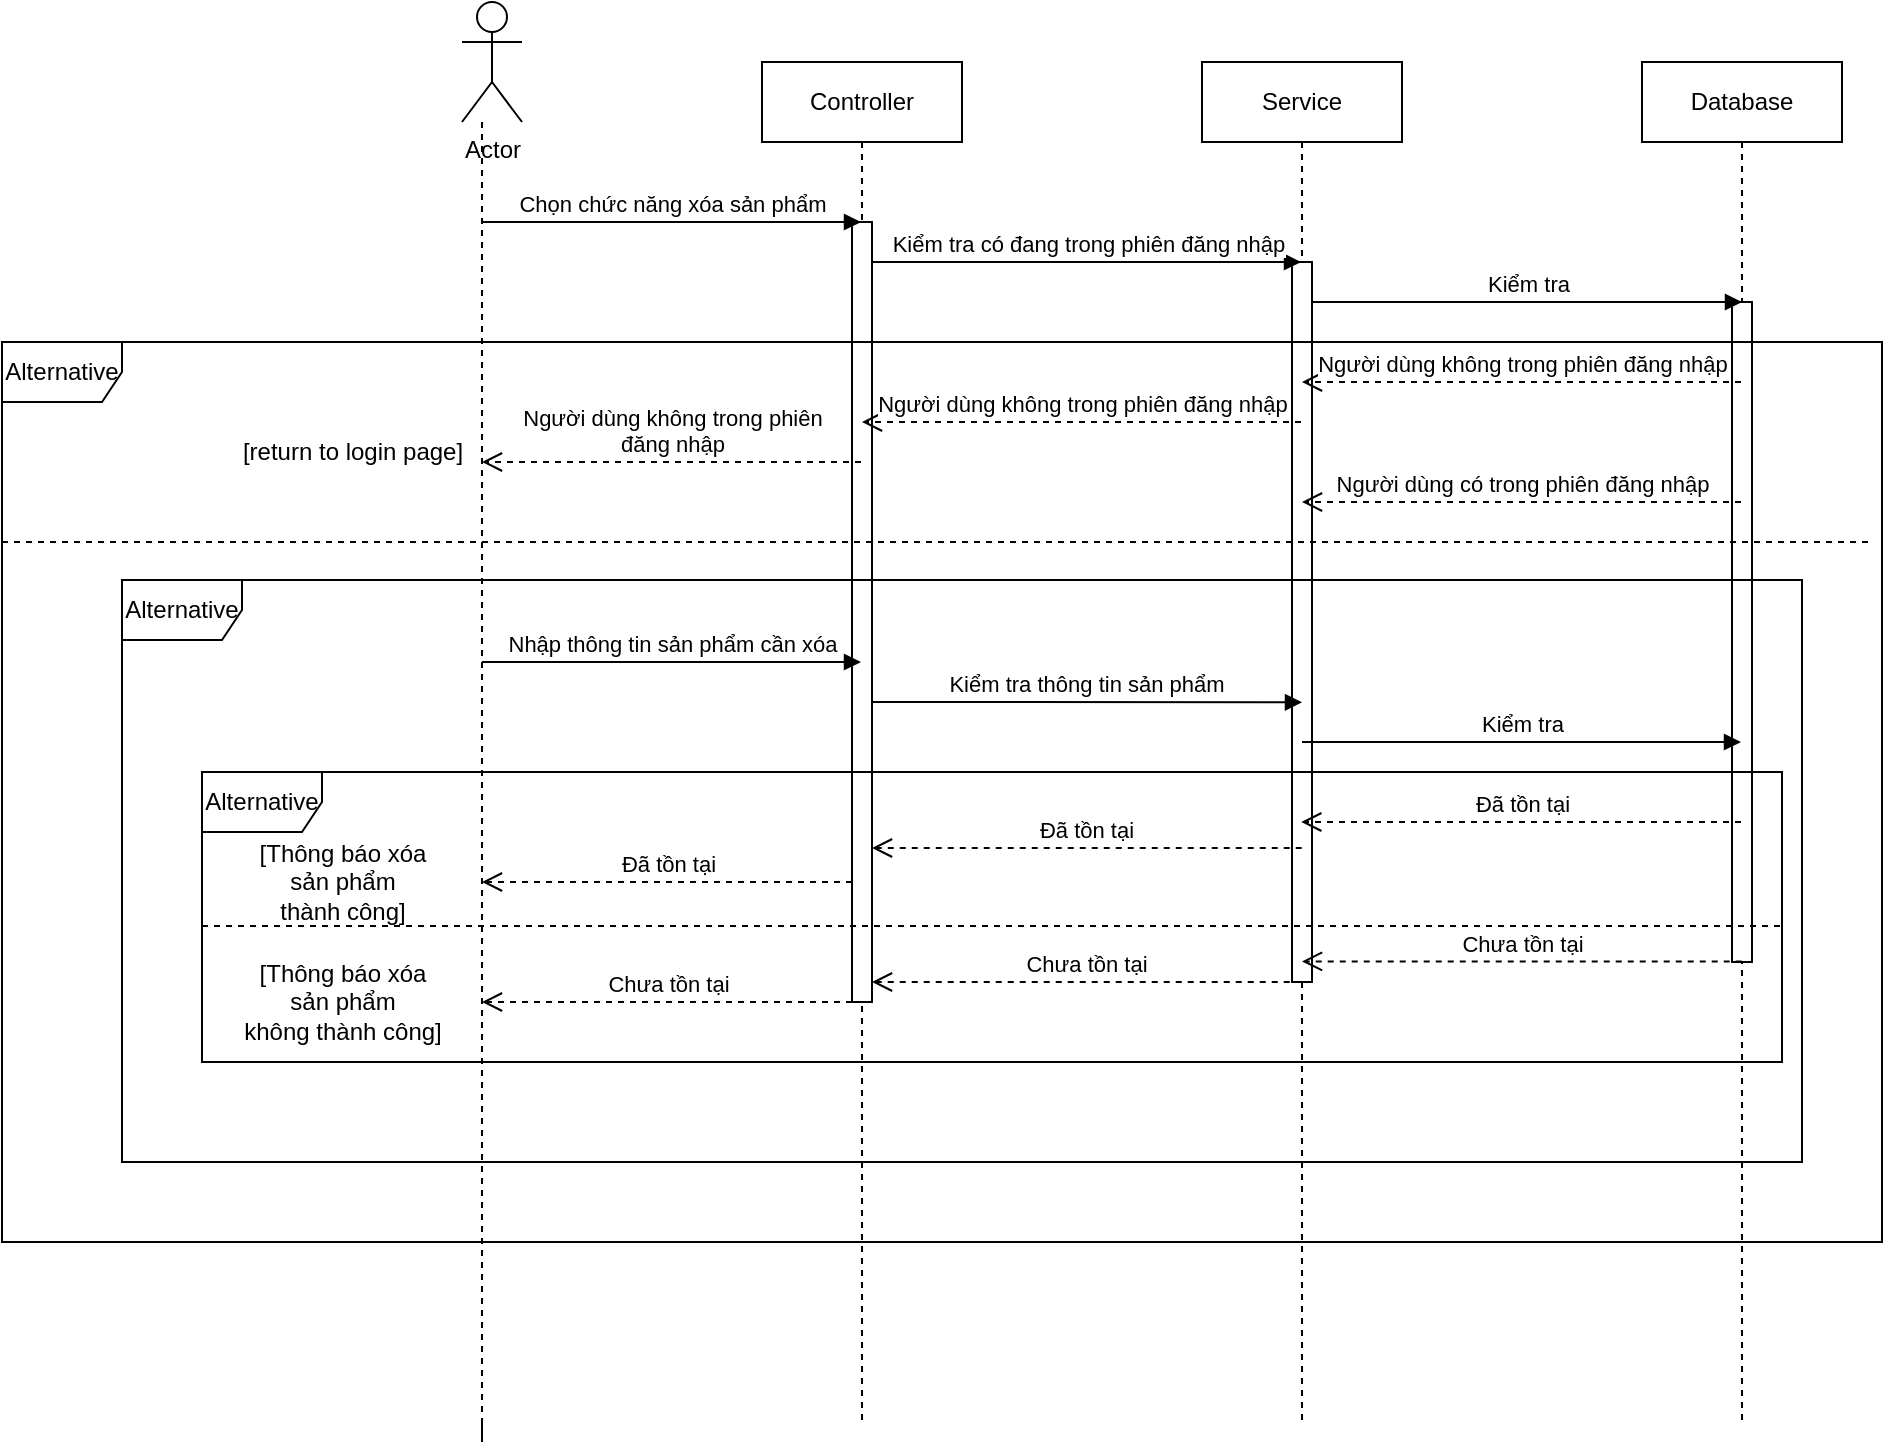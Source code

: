 <mxfile version="26.2.2">
  <diagram name="Page-1" id="YiwFnHWmtxW3xCN2ewLq">
    <mxGraphModel dx="2233" dy="693" grid="1" gridSize="10" guides="1" tooltips="1" connect="1" arrows="1" fold="1" page="1" pageScale="1" pageWidth="850" pageHeight="1100" math="0" shadow="0">
      <root>
        <mxCell id="0" />
        <mxCell id="1" parent="0" />
        <mxCell id="I2HXU6iMl_4BMtKYoxBh-1" value="Controller" style="shape=umlLifeline;perimeter=lifelinePerimeter;whiteSpace=wrap;html=1;container=1;dropTarget=0;collapsible=0;recursiveResize=0;outlineConnect=0;portConstraint=eastwest;newEdgeStyle={&quot;curved&quot;:0,&quot;rounded&quot;:0};" parent="1" vertex="1">
          <mxGeometry x="-150" y="190" width="100" height="680" as="geometry" />
        </mxCell>
        <mxCell id="I2HXU6iMl_4BMtKYoxBh-2" value="" style="html=1;points=[[0,0,0,0,5],[0,1,0,0,-5],[1,0,0,0,5],[1,1,0,0,-5]];perimeter=orthogonalPerimeter;outlineConnect=0;targetShapes=umlLifeline;portConstraint=eastwest;newEdgeStyle={&quot;curved&quot;:0,&quot;rounded&quot;:0};" parent="I2HXU6iMl_4BMtKYoxBh-1" vertex="1">
          <mxGeometry x="45" y="80" width="10" height="390" as="geometry" />
        </mxCell>
        <mxCell id="I2HXU6iMl_4BMtKYoxBh-3" style="edgeStyle=orthogonalEdgeStyle;rounded=0;orthogonalLoop=1;jettySize=auto;html=1;dashed=1;endArrow=none;startFill=0;" parent="1" source="I2HXU6iMl_4BMtKYoxBh-4" edge="1">
          <mxGeometry relative="1" as="geometry">
            <mxPoint x="-290" y="870" as="targetPoint" />
            <Array as="points">
              <mxPoint x="-290" y="880" />
              <mxPoint x="-290" y="880" />
            </Array>
          </mxGeometry>
        </mxCell>
        <mxCell id="I2HXU6iMl_4BMtKYoxBh-4" value="Actor" style="shape=umlActor;verticalLabelPosition=bottom;verticalAlign=top;html=1;" parent="1" vertex="1">
          <mxGeometry x="-300" y="160" width="30" height="60" as="geometry" />
        </mxCell>
        <mxCell id="I2HXU6iMl_4BMtKYoxBh-5" value="Service" style="shape=umlLifeline;perimeter=lifelinePerimeter;whiteSpace=wrap;html=1;container=1;dropTarget=0;collapsible=0;recursiveResize=0;outlineConnect=0;portConstraint=eastwest;newEdgeStyle={&quot;curved&quot;:0,&quot;rounded&quot;:0};" parent="1" vertex="1">
          <mxGeometry x="70" y="190" width="100" height="680" as="geometry" />
        </mxCell>
        <mxCell id="I2HXU6iMl_4BMtKYoxBh-6" value="" style="html=1;points=[[0,0,0,0,5],[0,1,0,0,-5],[1,0,0,0,5],[1,1,0,0,-5]];perimeter=orthogonalPerimeter;outlineConnect=0;targetShapes=umlLifeline;portConstraint=eastwest;newEdgeStyle={&quot;curved&quot;:0,&quot;rounded&quot;:0};" parent="I2HXU6iMl_4BMtKYoxBh-5" vertex="1">
          <mxGeometry x="45" y="100" width="10" height="360" as="geometry" />
        </mxCell>
        <mxCell id="I2HXU6iMl_4BMtKYoxBh-7" value="Database" style="shape=umlLifeline;perimeter=lifelinePerimeter;whiteSpace=wrap;html=1;container=1;dropTarget=0;collapsible=0;recursiveResize=0;outlineConnect=0;portConstraint=eastwest;newEdgeStyle={&quot;curved&quot;:0,&quot;rounded&quot;:0};" parent="1" vertex="1">
          <mxGeometry x="290" y="190" width="100" height="680" as="geometry" />
        </mxCell>
        <mxCell id="I2HXU6iMl_4BMtKYoxBh-8" value="" style="html=1;points=[[0,0,0,0,5],[0,1,0,0,-5],[1,0,0,0,5],[1,1,0,0,-5]];perimeter=orthogonalPerimeter;outlineConnect=0;targetShapes=umlLifeline;portConstraint=eastwest;newEdgeStyle={&quot;curved&quot;:0,&quot;rounded&quot;:0};" parent="I2HXU6iMl_4BMtKYoxBh-7" vertex="1">
          <mxGeometry x="45" y="120" width="10" height="330" as="geometry" />
        </mxCell>
        <mxCell id="I2HXU6iMl_4BMtKYoxBh-9" value="Chọn chức năng xóa sản phẩm" style="html=1;verticalAlign=bottom;endArrow=block;curved=0;rounded=0;" parent="1" edge="1">
          <mxGeometry width="80" relative="1" as="geometry">
            <mxPoint x="-290" y="270" as="sourcePoint" />
            <mxPoint x="-100.5" y="270" as="targetPoint" />
            <Array as="points">
              <mxPoint x="-220" y="270" />
            </Array>
          </mxGeometry>
        </mxCell>
        <mxCell id="I2HXU6iMl_4BMtKYoxBh-10" value="Kiểm tra có đang trong phiên đăng nhập" style="html=1;verticalAlign=bottom;endArrow=block;curved=0;rounded=0;" parent="1" source="I2HXU6iMl_4BMtKYoxBh-2" target="I2HXU6iMl_4BMtKYoxBh-5" edge="1">
          <mxGeometry width="80" relative="1" as="geometry">
            <mxPoint x="-80" y="290" as="sourcePoint" />
            <mxPoint x="89.5" y="290" as="targetPoint" />
            <Array as="points">
              <mxPoint x="-30" y="290" />
            </Array>
          </mxGeometry>
        </mxCell>
        <mxCell id="I2HXU6iMl_4BMtKYoxBh-11" value="Kiểm tra" style="html=1;verticalAlign=bottom;endArrow=block;curved=0;rounded=0;" parent="1" source="I2HXU6iMl_4BMtKYoxBh-6" edge="1">
          <mxGeometry width="80" relative="1" as="geometry">
            <mxPoint x="130" y="310" as="sourcePoint" />
            <mxPoint x="340" y="310" as="targetPoint" />
            <Array as="points">
              <mxPoint x="190" y="310" />
            </Array>
          </mxGeometry>
        </mxCell>
        <mxCell id="I2HXU6iMl_4BMtKYoxBh-12" value="Người dùng không trong phiên đăng nhập" style="html=1;verticalAlign=bottom;endArrow=open;dashed=1;endSize=8;curved=0;rounded=0;" parent="1" edge="1">
          <mxGeometry relative="1" as="geometry">
            <mxPoint x="339.5" y="350" as="sourcePoint" />
            <mxPoint x="120" y="350" as="targetPoint" />
          </mxGeometry>
        </mxCell>
        <mxCell id="I2HXU6iMl_4BMtKYoxBh-13" value="Người dùng không trong phiên đăng nhập" style="html=1;verticalAlign=bottom;endArrow=open;dashed=1;endSize=8;curved=0;rounded=0;" parent="1" edge="1">
          <mxGeometry relative="1" as="geometry">
            <mxPoint x="119.5" y="370" as="sourcePoint" />
            <mxPoint x="-100" y="370" as="targetPoint" />
          </mxGeometry>
        </mxCell>
        <mxCell id="I2HXU6iMl_4BMtKYoxBh-14" value="Người dùng không trong phiên&lt;div&gt;đăng nhập&lt;/div&gt;" style="html=1;verticalAlign=bottom;endArrow=open;dashed=1;endSize=8;curved=0;rounded=0;" parent="1" edge="1">
          <mxGeometry relative="1" as="geometry">
            <mxPoint x="-100.5" y="390" as="sourcePoint" />
            <mxPoint x="-290" y="390" as="targetPoint" />
          </mxGeometry>
        </mxCell>
        <mxCell id="I2HXU6iMl_4BMtKYoxBh-15" value="Alternative" style="shape=umlFrame;whiteSpace=wrap;html=1;pointerEvents=0;" parent="1" vertex="1">
          <mxGeometry x="-530" y="330" width="940" height="450" as="geometry" />
        </mxCell>
        <mxCell id="I2HXU6iMl_4BMtKYoxBh-16" value="[return to login page]" style="text;html=1;align=center;verticalAlign=middle;resizable=0;points=[];autosize=1;strokeColor=none;fillColor=none;" parent="1" vertex="1">
          <mxGeometry x="-420" y="370" width="130" height="30" as="geometry" />
        </mxCell>
        <mxCell id="I2HXU6iMl_4BMtKYoxBh-17" value="" style="line;strokeWidth=1;fillColor=none;align=left;verticalAlign=middle;spacingTop=-1;spacingLeft=3;spacingRight=3;rotatable=0;labelPosition=right;points=[];portConstraint=eastwest;strokeColor=inherit;dashed=1;" parent="1" vertex="1">
          <mxGeometry x="-530" y="426" width="935" height="8" as="geometry" />
        </mxCell>
        <mxCell id="I2HXU6iMl_4BMtKYoxBh-18" value="Người dùng có trong phiên đăng nhập" style="html=1;verticalAlign=bottom;endArrow=open;dashed=1;endSize=8;curved=0;rounded=0;" parent="1" source="I2HXU6iMl_4BMtKYoxBh-7" edge="1">
          <mxGeometry relative="1" as="geometry">
            <mxPoint x="200" y="410" as="sourcePoint" />
            <mxPoint x="120" y="410" as="targetPoint" />
          </mxGeometry>
        </mxCell>
        <mxCell id="I2HXU6iMl_4BMtKYoxBh-19" value="Alternative" style="shape=umlFrame;whiteSpace=wrap;html=1;pointerEvents=0;" parent="1" vertex="1">
          <mxGeometry x="-470" y="449" width="840" height="291" as="geometry" />
        </mxCell>
        <mxCell id="I2HXU6iMl_4BMtKYoxBh-20" value="Nhập thông tin sản phẩm cần xóa" style="html=1;verticalAlign=bottom;endArrow=block;curved=0;rounded=0;" parent="1" edge="1">
          <mxGeometry x="0.003" width="80" relative="1" as="geometry">
            <mxPoint x="-290" y="490" as="sourcePoint" />
            <mxPoint x="-100.5" y="490" as="targetPoint" />
            <Array as="points">
              <mxPoint x="-210" y="490" />
            </Array>
            <mxPoint as="offset" />
          </mxGeometry>
        </mxCell>
        <mxCell id="I2HXU6iMl_4BMtKYoxBh-21" value="Kiểm tra thông tin sản phẩm" style="html=1;verticalAlign=bottom;endArrow=block;curved=0;rounded=0;entryX=0.5;entryY=0.493;entryDx=0;entryDy=0;entryPerimeter=0;" parent="1" edge="1">
          <mxGeometry width="80" relative="1" as="geometry">
            <mxPoint x="-95" y="510" as="sourcePoint" />
            <mxPoint x="120" y="510.17" as="targetPoint" />
            <Array as="points">
              <mxPoint x="-50" y="510" />
            </Array>
          </mxGeometry>
        </mxCell>
        <mxCell id="I2HXU6iMl_4BMtKYoxBh-22" value="Kiểm tra" style="html=1;verticalAlign=bottom;endArrow=block;curved=0;rounded=0;" parent="1" edge="1">
          <mxGeometry width="80" relative="1" as="geometry">
            <mxPoint x="120" y="530" as="sourcePoint" />
            <mxPoint x="339.5" y="530" as="targetPoint" />
            <Array as="points">
              <mxPoint x="185" y="530" />
            </Array>
          </mxGeometry>
        </mxCell>
        <mxCell id="I2HXU6iMl_4BMtKYoxBh-23" value="Alternative" style="shape=umlFrame;whiteSpace=wrap;html=1;pointerEvents=0;" parent="1" vertex="1">
          <mxGeometry x="-430" y="545" width="790" height="145" as="geometry" />
        </mxCell>
        <mxCell id="I2HXU6iMl_4BMtKYoxBh-24" value="Đã tồn tại" style="html=1;verticalAlign=bottom;endArrow=open;dashed=1;endSize=8;curved=0;rounded=0;" parent="1" edge="1">
          <mxGeometry relative="1" as="geometry">
            <mxPoint x="339.5" y="570" as="sourcePoint" />
            <mxPoint x="119.63" y="570" as="targetPoint" />
          </mxGeometry>
        </mxCell>
        <mxCell id="I2HXU6iMl_4BMtKYoxBh-25" value="Đã tồn tại" style="html=1;verticalAlign=bottom;endArrow=open;dashed=1;endSize=8;curved=0;rounded=0;" parent="1" edge="1">
          <mxGeometry relative="1" as="geometry">
            <mxPoint x="119.87" y="583" as="sourcePoint" />
            <mxPoint x="-95" y="583" as="targetPoint" />
          </mxGeometry>
        </mxCell>
        <mxCell id="I2HXU6iMl_4BMtKYoxBh-26" value="Đã tồn tại" style="html=1;verticalAlign=bottom;endArrow=open;dashed=1;endSize=8;curved=0;rounded=0;" parent="1" source="I2HXU6iMl_4BMtKYoxBh-2" edge="1">
          <mxGeometry relative="1" as="geometry">
            <mxPoint x="-130" y="600" as="sourcePoint" />
            <mxPoint x="-290.0" y="600" as="targetPoint" />
          </mxGeometry>
        </mxCell>
        <mxCell id="I2HXU6iMl_4BMtKYoxBh-27" value="[Thông báo xóa&lt;div&gt;sản phẩm&lt;/div&gt;&lt;div&gt;thành công]&lt;/div&gt;" style="text;html=1;align=center;verticalAlign=middle;resizable=0;points=[];autosize=1;strokeColor=none;fillColor=none;" parent="1" vertex="1">
          <mxGeometry x="-415" y="570" width="110" height="60" as="geometry" />
        </mxCell>
        <mxCell id="I2HXU6iMl_4BMtKYoxBh-28" value="" style="line;strokeWidth=1;fillColor=none;align=left;verticalAlign=middle;spacingTop=-1;spacingLeft=3;spacingRight=3;rotatable=0;labelPosition=right;points=[];portConstraint=eastwest;strokeColor=inherit;dashed=1;" parent="1" vertex="1">
          <mxGeometry x="-430" y="618" width="790" height="8" as="geometry" />
        </mxCell>
        <mxCell id="I2HXU6iMl_4BMtKYoxBh-29" value="Chưa tồn tại" style="html=1;verticalAlign=bottom;endArrow=open;dashed=1;endSize=8;curved=0;rounded=0;" parent="1" edge="1">
          <mxGeometry relative="1" as="geometry">
            <mxPoint x="339.87" y="639.7" as="sourcePoint" />
            <mxPoint x="120.0" y="639.7" as="targetPoint" />
          </mxGeometry>
        </mxCell>
        <mxCell id="I2HXU6iMl_4BMtKYoxBh-30" value="Chưa tồn tại" style="html=1;verticalAlign=bottom;endArrow=open;dashed=1;endSize=8;curved=0;rounded=0;" parent="1" target="I2HXU6iMl_4BMtKYoxBh-2" edge="1">
          <mxGeometry relative="1" as="geometry">
            <mxPoint x="119.87" y="650" as="sourcePoint" />
            <mxPoint x="-90" y="650" as="targetPoint" />
          </mxGeometry>
        </mxCell>
        <mxCell id="I2HXU6iMl_4BMtKYoxBh-31" value="Chưa tồn tại" style="html=1;verticalAlign=bottom;endArrow=open;dashed=1;endSize=8;curved=0;rounded=0;" parent="1" edge="1">
          <mxGeometry relative="1" as="geometry">
            <mxPoint x="-105" y="660" as="sourcePoint" />
            <mxPoint x="-290" y="660" as="targetPoint" />
          </mxGeometry>
        </mxCell>
        <mxCell id="I2HXU6iMl_4BMtKYoxBh-32" value="[Thông báo xóa&lt;div&gt;sản phẩm&lt;/div&gt;&lt;div&gt;không thành công]&lt;/div&gt;" style="text;html=1;align=center;verticalAlign=middle;resizable=0;points=[];autosize=1;strokeColor=none;fillColor=none;" parent="1" vertex="1">
          <mxGeometry x="-420" y="630" width="120" height="60" as="geometry" />
        </mxCell>
      </root>
    </mxGraphModel>
  </diagram>
</mxfile>
